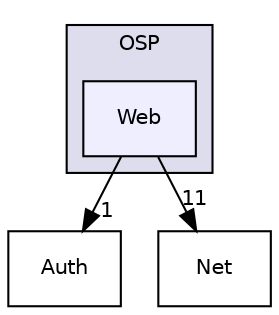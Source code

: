 digraph "AppFrameWork/include/Poco/OSP/Web" {
  compound=true
  node [ fontsize="10", fontname="Helvetica"];
  edge [ labelfontsize="10", labelfontname="Helvetica"];
  subgraph clusterdir_080009d03912ddb5a9a199fcda4f5ee4 {
    graph [ bgcolor="#ddddee", pencolor="black", label="OSP" fontname="Helvetica", fontsize="10", URL="dir_080009d03912ddb5a9a199fcda4f5ee4.html"]
  dir_acf9a639dbaed66f8de206e9117a84fa [shape=box, label="Web", style="filled", fillcolor="#eeeeff", pencolor="black", URL="dir_acf9a639dbaed66f8de206e9117a84fa.html"];
  }
  dir_e9fd6fdefef034844fe384481958aa34 [shape=box label="Auth" URL="dir_e9fd6fdefef034844fe384481958aa34.html"];
  dir_3a937c010da955c15025a84ef3cfb31c [shape=box label="Net" URL="dir_3a937c010da955c15025a84ef3cfb31c.html"];
  dir_acf9a639dbaed66f8de206e9117a84fa->dir_e9fd6fdefef034844fe384481958aa34 [headlabel="1", labeldistance=1.5 headhref="dir_000039_000038.html"];
  dir_acf9a639dbaed66f8de206e9117a84fa->dir_3a937c010da955c15025a84ef3cfb31c [headlabel="11", labeldistance=1.5 headhref="dir_000039_000032.html"];
}
